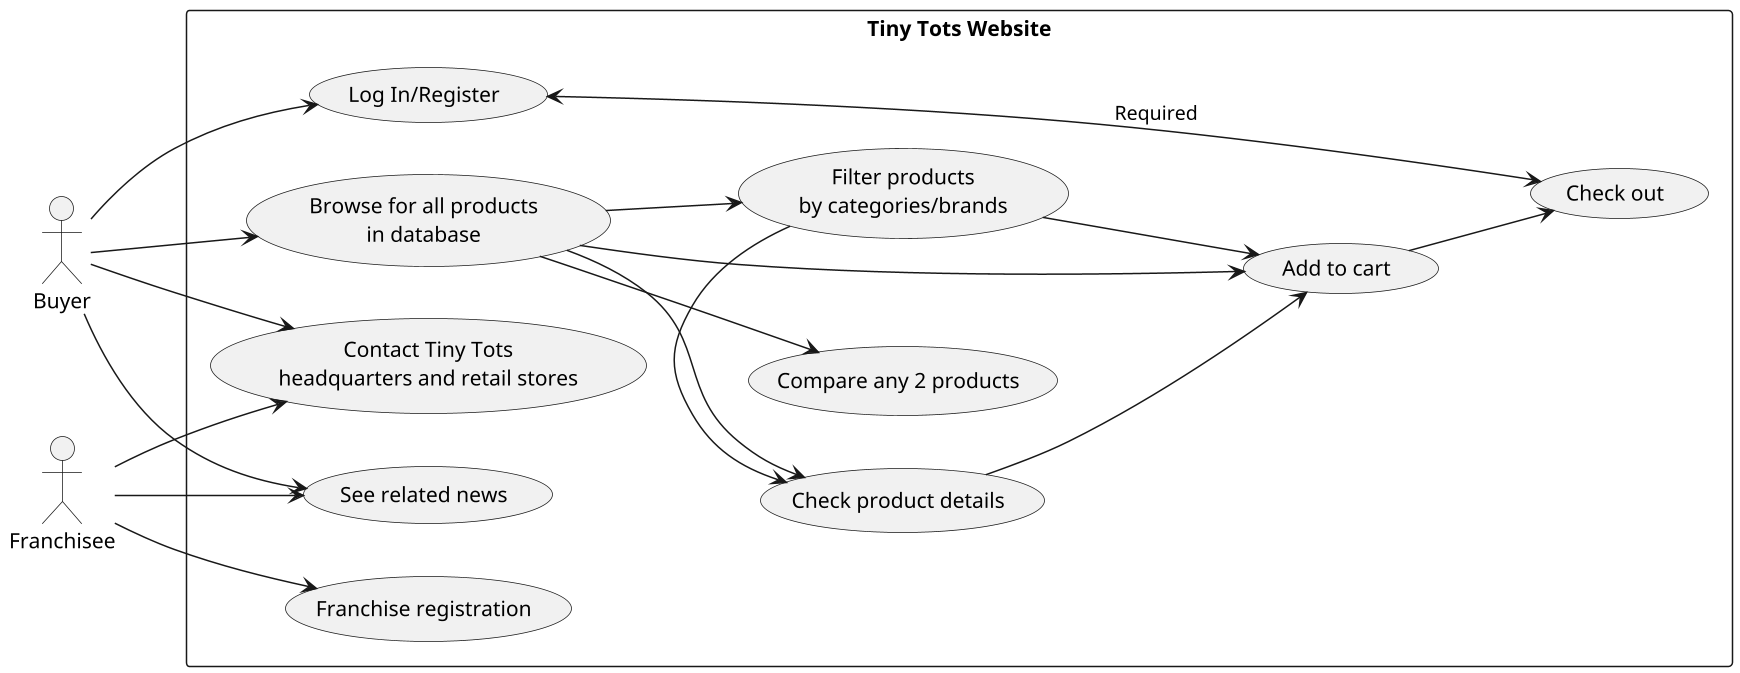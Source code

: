 @startuml
scale 1.5
left to right direction
actor Buyer
actor Franchisee
rectangle "Tiny Tots Website" {
	usecase "Log In/Register" as Login	
	usecase "Browse for all products\nin database" as BrowseProducts
	usecase "Filter products\nby categories/brands" as Filter
	usecase "Compare any 2 products" as Compare
	usecase "Check product details" as ProductDetails
	usecase "Add to cart" as Cart
	usecase "Check out" as Checkout
	usecase "Contact Tiny Tots\nheadquarters and retail stores" as Contact
	usecase "See related news" as News
	usecase "Franchise registration"  as Franchise
}
Franchisee --> Contact
Franchisee --> News
Franchisee --> Franchise
Buyer --> Login
Buyer --> Contact
Buyer --> News
Buyer --> BrowseProducts
BrowseProducts --> Compare
BrowseProducts --> Filter
Filter -> ProductDetails
BrowseProducts --> ProductDetails
ProductDetails --> Cart
Filter --> Cart
BrowseProducts --> Cart
Cart --> Checkout
Login <----> Checkout : Required
@enduml
